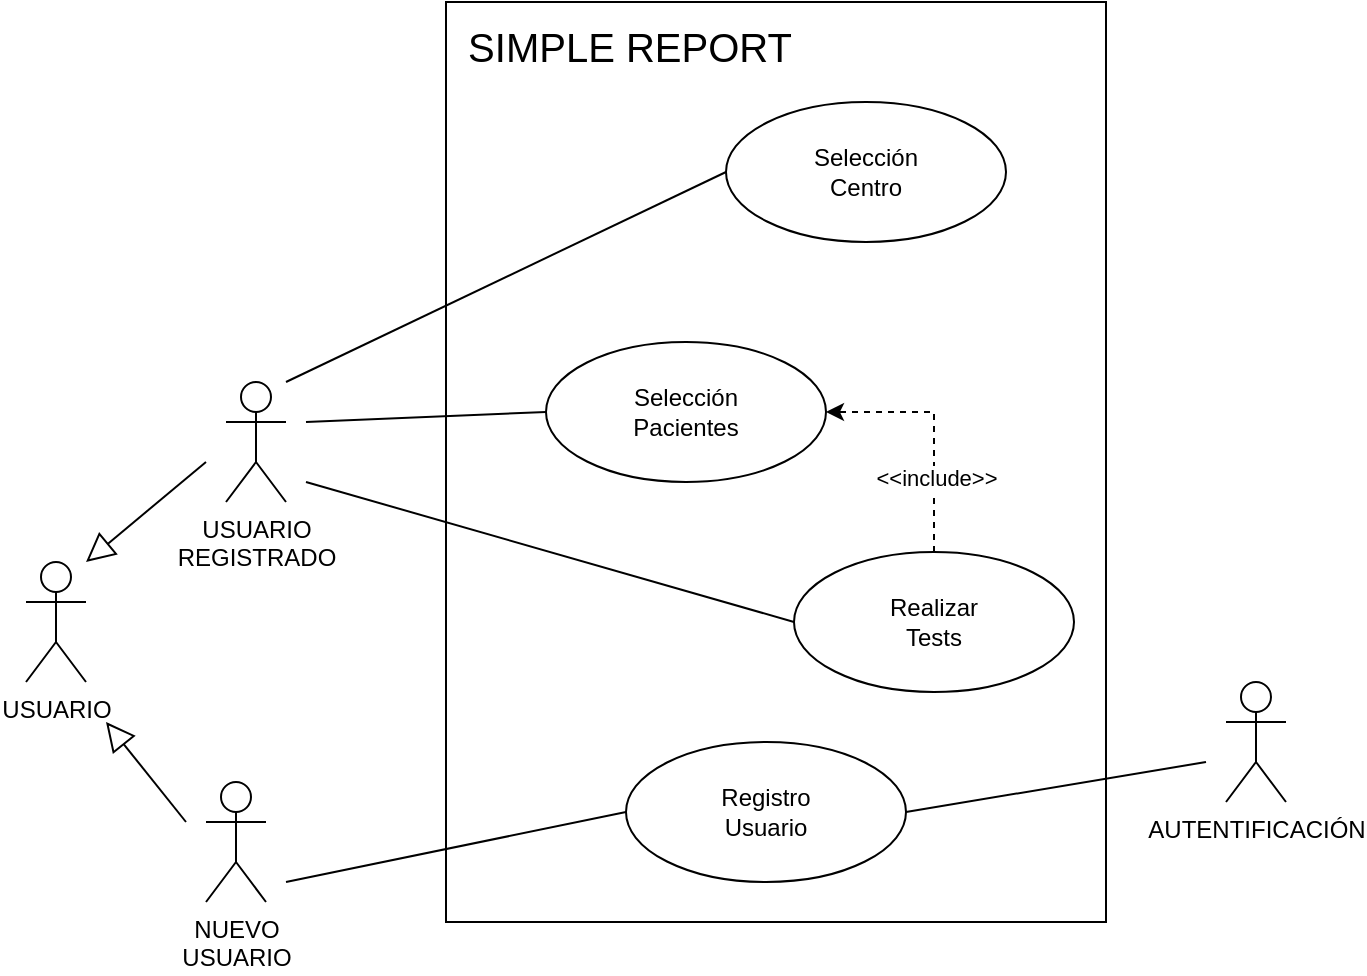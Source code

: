 <mxfile version="26.0.16">
  <diagram name="Página-1" id="har_h1RfgNVgCWCfJMPc">
    <mxGraphModel dx="1440" dy="767" grid="1" gridSize="10" guides="1" tooltips="1" connect="1" arrows="1" fold="1" page="1" pageScale="1" pageWidth="827" pageHeight="1169" math="0" shadow="0">
      <root>
        <mxCell id="0" />
        <mxCell id="1" parent="0" />
        <mxCell id="UNL7QGV5cmLo08s9R7C7-1" value="USUARIO" style="shape=umlActor;html=1;verticalLabelPosition=bottom;verticalAlign=top;align=center;" vertex="1" parent="1">
          <mxGeometry x="30" y="340" width="30" height="60" as="geometry" />
        </mxCell>
        <mxCell id="UNL7QGV5cmLo08s9R7C7-2" value="" style="rounded=0;whiteSpace=wrap;html=1;" vertex="1" parent="1">
          <mxGeometry x="240" y="60" width="330" height="460" as="geometry" />
        </mxCell>
        <mxCell id="UNL7QGV5cmLo08s9R7C7-3" value="&lt;font style=&quot;font-size: 20px;&quot;&gt;SIMPLE REPORT&lt;/font&gt;" style="text;html=1;align=center;verticalAlign=middle;whiteSpace=wrap;rounded=0;" vertex="1" parent="1">
          <mxGeometry x="217" y="67" width="230" height="30" as="geometry" />
        </mxCell>
        <mxCell id="UNL7QGV5cmLo08s9R7C7-5" value="" style="edgeStyle=none;html=1;endArrow=block;endFill=0;endSize=12;verticalAlign=bottom;rounded=0;" edge="1" parent="1">
          <mxGeometry width="160" relative="1" as="geometry">
            <mxPoint x="120" y="290" as="sourcePoint" />
            <mxPoint x="60" y="340" as="targetPoint" />
          </mxGeometry>
        </mxCell>
        <mxCell id="UNL7QGV5cmLo08s9R7C7-6" value="USUARIO&lt;div&gt;REGISTRADO&lt;/div&gt;" style="shape=umlActor;html=1;verticalLabelPosition=bottom;verticalAlign=top;align=center;" vertex="1" parent="1">
          <mxGeometry x="130" y="250" width="30" height="60" as="geometry" />
        </mxCell>
        <mxCell id="UNL7QGV5cmLo08s9R7C7-8" value="" style="edgeStyle=none;html=1;endArrow=block;endFill=0;endSize=12;verticalAlign=bottom;rounded=0;" edge="1" parent="1">
          <mxGeometry width="160" relative="1" as="geometry">
            <mxPoint x="110" y="470" as="sourcePoint" />
            <mxPoint x="70" y="420" as="targetPoint" />
          </mxGeometry>
        </mxCell>
        <mxCell id="UNL7QGV5cmLo08s9R7C7-9" value="NUEVO&lt;div&gt;USUARIO&lt;/div&gt;" style="shape=umlActor;html=1;verticalLabelPosition=bottom;verticalAlign=top;align=center;" vertex="1" parent="1">
          <mxGeometry x="120" y="450" width="30" height="60" as="geometry" />
        </mxCell>
        <mxCell id="UNL7QGV5cmLo08s9R7C7-12" value="Registro&lt;div&gt;Usuario&lt;/div&gt;" style="ellipse;whiteSpace=wrap;html=1;" vertex="1" parent="1">
          <mxGeometry x="330" y="430" width="140" height="70" as="geometry" />
        </mxCell>
        <mxCell id="UNL7QGV5cmLo08s9R7C7-13" value="" style="edgeStyle=none;html=1;endArrow=none;verticalAlign=bottom;rounded=0;entryX=0;entryY=0.5;entryDx=0;entryDy=0;" edge="1" parent="1" target="UNL7QGV5cmLo08s9R7C7-12">
          <mxGeometry width="160" relative="1" as="geometry">
            <mxPoint x="160" y="500" as="sourcePoint" />
            <mxPoint x="320" y="500" as="targetPoint" />
          </mxGeometry>
        </mxCell>
        <mxCell id="UNL7QGV5cmLo08s9R7C7-16" value="Selección&lt;div&gt;Centro&lt;/div&gt;" style="ellipse;whiteSpace=wrap;html=1;" vertex="1" parent="1">
          <mxGeometry x="380" y="110" width="140" height="70" as="geometry" />
        </mxCell>
        <mxCell id="UNL7QGV5cmLo08s9R7C7-25" value="Selección&lt;div&gt;Pacientes&lt;/div&gt;" style="ellipse;whiteSpace=wrap;html=1;" vertex="1" parent="1">
          <mxGeometry x="290" y="230" width="140" height="70" as="geometry" />
        </mxCell>
        <mxCell id="UNL7QGV5cmLo08s9R7C7-43" style="edgeStyle=orthogonalEdgeStyle;rounded=0;orthogonalLoop=1;jettySize=auto;html=1;entryX=1;entryY=0.5;entryDx=0;entryDy=0;dashed=1;" edge="1" parent="1" source="UNL7QGV5cmLo08s9R7C7-31" target="UNL7QGV5cmLo08s9R7C7-25">
          <mxGeometry relative="1" as="geometry" />
        </mxCell>
        <mxCell id="UNL7QGV5cmLo08s9R7C7-45" value="&amp;lt;&amp;lt;include&amp;gt;&amp;gt;" style="edgeLabel;html=1;align=center;verticalAlign=middle;resizable=0;points=[];" vertex="1" connectable="0" parent="UNL7QGV5cmLo08s9R7C7-43">
          <mxGeometry x="-0.393" y="-1" relative="1" as="geometry">
            <mxPoint as="offset" />
          </mxGeometry>
        </mxCell>
        <mxCell id="UNL7QGV5cmLo08s9R7C7-31" value="Realizar&lt;div&gt;Tests&lt;/div&gt;" style="ellipse;whiteSpace=wrap;html=1;" vertex="1" parent="1">
          <mxGeometry x="414" y="335" width="140" height="70" as="geometry" />
        </mxCell>
        <mxCell id="UNL7QGV5cmLo08s9R7C7-32" value="" style="edgeStyle=none;html=1;endArrow=none;verticalAlign=bottom;rounded=0;entryX=0;entryY=0.5;entryDx=0;entryDy=0;" edge="1" parent="1" target="UNL7QGV5cmLo08s9R7C7-16">
          <mxGeometry width="160" relative="1" as="geometry">
            <mxPoint x="160" y="250" as="sourcePoint" />
            <mxPoint x="320" y="250" as="targetPoint" />
          </mxGeometry>
        </mxCell>
        <mxCell id="UNL7QGV5cmLo08s9R7C7-34" value="" style="edgeStyle=none;html=1;endArrow=none;verticalAlign=bottom;rounded=0;entryX=0;entryY=0.5;entryDx=0;entryDy=0;" edge="1" parent="1" target="UNL7QGV5cmLo08s9R7C7-31">
          <mxGeometry width="160" relative="1" as="geometry">
            <mxPoint x="170" y="300" as="sourcePoint" />
            <mxPoint x="470" y="420" as="targetPoint" />
          </mxGeometry>
        </mxCell>
        <mxCell id="UNL7QGV5cmLo08s9R7C7-20" value="AUTENTIFICACIÓN" style="shape=umlActor;html=1;verticalLabelPosition=bottom;verticalAlign=top;align=center;" vertex="1" parent="1">
          <mxGeometry x="630" y="400" width="30" height="60" as="geometry" />
        </mxCell>
        <mxCell id="UNL7QGV5cmLo08s9R7C7-37" value="" style="edgeStyle=none;html=1;endArrow=none;verticalAlign=bottom;rounded=0;exitX=1;exitY=0.5;exitDx=0;exitDy=0;" edge="1" parent="1" source="UNL7QGV5cmLo08s9R7C7-12">
          <mxGeometry width="160" relative="1" as="geometry">
            <mxPoint x="440" y="434.29" as="sourcePoint" />
            <mxPoint x="620" y="440" as="targetPoint" />
          </mxGeometry>
        </mxCell>
        <mxCell id="UNL7QGV5cmLo08s9R7C7-46" value="" style="edgeStyle=none;html=1;endArrow=none;verticalAlign=bottom;rounded=0;entryX=0;entryY=0.5;entryDx=0;entryDy=0;" edge="1" parent="1" target="UNL7QGV5cmLo08s9R7C7-25">
          <mxGeometry width="160" relative="1" as="geometry">
            <mxPoint x="170" y="270" as="sourcePoint" />
            <mxPoint x="290" y="270" as="targetPoint" />
          </mxGeometry>
        </mxCell>
      </root>
    </mxGraphModel>
  </diagram>
</mxfile>
